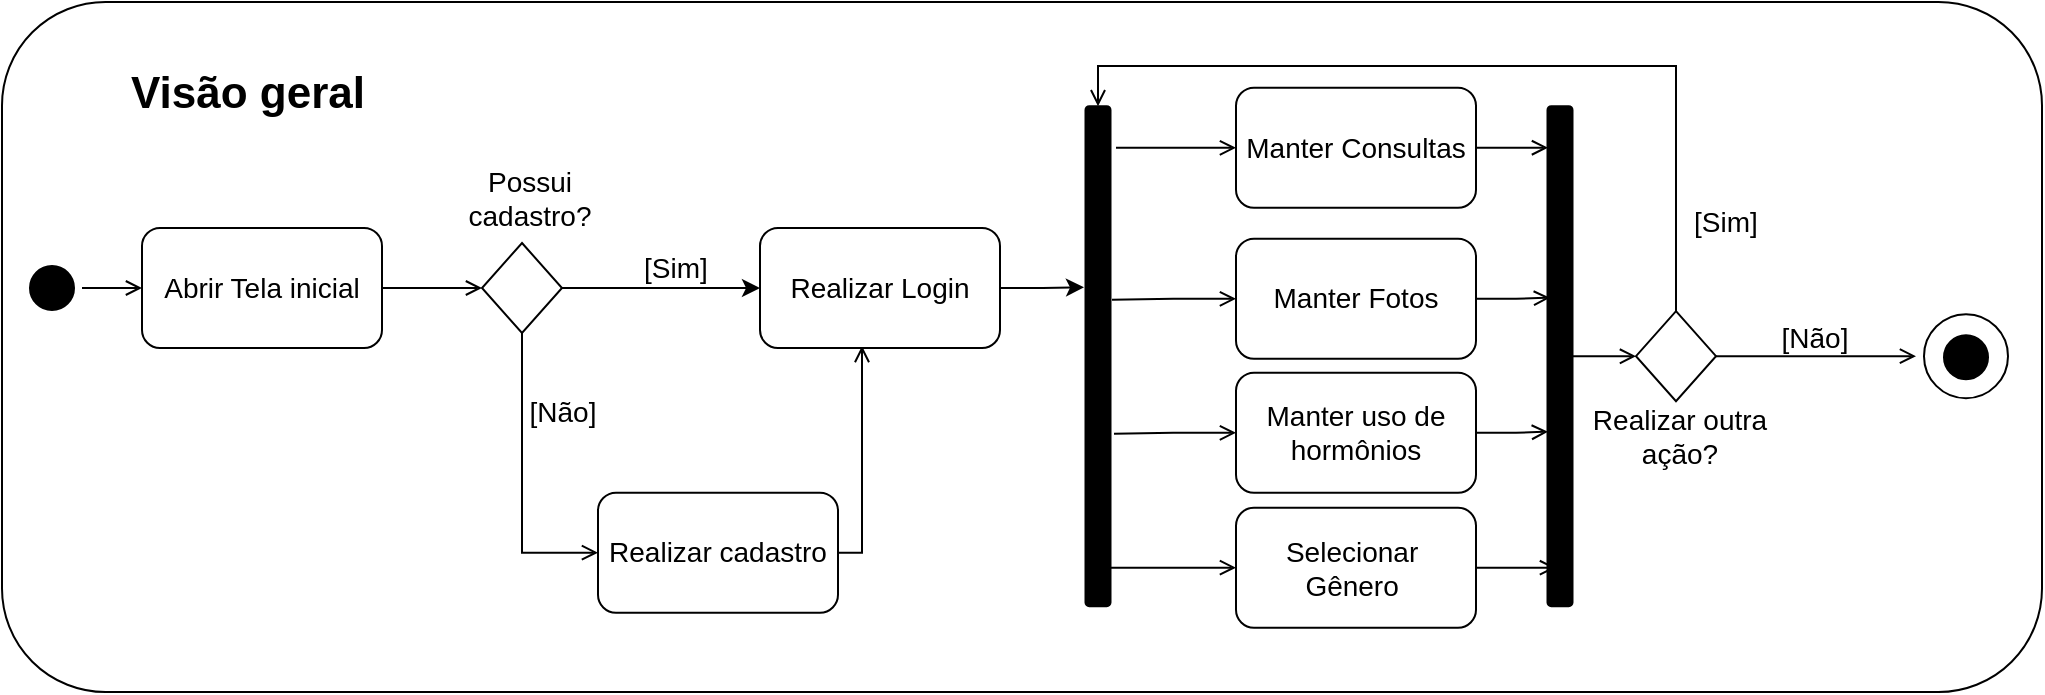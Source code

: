 <mxfile version="21.6.9" type="github">
  <diagram name="Página-1" id="h-SC2FrWWoD1eum21msY">
    <mxGraphModel dx="1147" dy="640" grid="0" gridSize="10" guides="1" tooltips="1" connect="1" arrows="1" fold="1" page="1" pageScale="1" pageWidth="827" pageHeight="1169" math="0" shadow="0">
      <root>
        <mxCell id="0" />
        <mxCell id="1" parent="0" />
        <mxCell id="N6-d2TUnWnAa7B6Rizhp-5" value="" style="rounded=1;whiteSpace=wrap;html=1;" vertex="1" parent="1">
          <mxGeometry x="20" y="395" width="1020" height="345" as="geometry" />
        </mxCell>
        <mxCell id="N6-d2TUnWnAa7B6Rizhp-9" style="edgeStyle=orthogonalEdgeStyle;rounded=0;orthogonalLoop=1;jettySize=auto;html=1;entryX=0;entryY=0.5;entryDx=0;entryDy=0;endArrow=open;endFill=0;" edge="1" parent="1" source="N6-d2TUnWnAa7B6Rizhp-2" target="N6-d2TUnWnAa7B6Rizhp-4">
          <mxGeometry relative="1" as="geometry" />
        </mxCell>
        <mxCell id="N6-d2TUnWnAa7B6Rizhp-2" value="" style="ellipse;html=1;shape=startState;fillColor=#000000;strokeColor=#000000;" vertex="1" parent="1">
          <mxGeometry x="30" y="523" width="30" height="30" as="geometry" />
        </mxCell>
        <mxCell id="N6-d2TUnWnAa7B6Rizhp-4" value="Abrir Tela inicial" style="rounded=1;whiteSpace=wrap;html=1;fontSize=14;" vertex="1" parent="1">
          <mxGeometry x="90" y="508" width="120" height="60" as="geometry" />
        </mxCell>
        <mxCell id="N6-d2TUnWnAa7B6Rizhp-6" value="&lt;font style=&quot;font-size: 22px;&quot;&gt;&lt;b&gt;Visão geral&lt;/b&gt;&lt;/font&gt;" style="text;html=1;strokeColor=none;fillColor=none;align=center;verticalAlign=middle;whiteSpace=wrap;rounded=0;" vertex="1" parent="1">
          <mxGeometry x="23" y="426" width="240" height="30" as="geometry" />
        </mxCell>
        <mxCell id="N6-d2TUnWnAa7B6Rizhp-16" value="" style="rounded=1;whiteSpace=wrap;html=1;rotation=-90;fillColor=#000000;" vertex="1" parent="1">
          <mxGeometry x="443" y="565.85" width="250" height="12.5" as="geometry" />
        </mxCell>
        <mxCell id="N6-d2TUnWnAa7B6Rizhp-35" value="" style="edgeStyle=orthogonalEdgeStyle;rounded=0;orthogonalLoop=1;jettySize=auto;html=1;entryX=0;entryY=0.5;entryDx=0;entryDy=0;endArrow=open;endFill=0;" edge="1" parent="1" source="N6-d2TUnWnAa7B6Rizhp-4" target="N6-d2TUnWnAa7B6Rizhp-34">
          <mxGeometry relative="1" as="geometry">
            <mxPoint x="210" y="538" as="sourcePoint" />
            <mxPoint x="380" y="538" as="targetPoint" />
          </mxGeometry>
        </mxCell>
        <mxCell id="N6-d2TUnWnAa7B6Rizhp-43" style="edgeStyle=orthogonalEdgeStyle;rounded=0;orthogonalLoop=1;jettySize=auto;html=1;entryX=0;entryY=0.5;entryDx=0;entryDy=0;exitX=0.5;exitY=1;exitDx=0;exitDy=0;endArrow=open;endFill=0;" edge="1" parent="1" source="N6-d2TUnWnAa7B6Rizhp-34" target="N6-d2TUnWnAa7B6Rizhp-37">
          <mxGeometry relative="1" as="geometry" />
        </mxCell>
        <mxCell id="N6-d2TUnWnAa7B6Rizhp-84" style="edgeStyle=orthogonalEdgeStyle;rounded=0;orthogonalLoop=1;jettySize=auto;html=1;entryX=0;entryY=0.5;entryDx=0;entryDy=0;" edge="1" parent="1" source="N6-d2TUnWnAa7B6Rizhp-34" target="N6-d2TUnWnAa7B6Rizhp-82">
          <mxGeometry relative="1" as="geometry" />
        </mxCell>
        <mxCell id="N6-d2TUnWnAa7B6Rizhp-34" value="" style="rhombus;whiteSpace=wrap;html=1;" vertex="1" parent="1">
          <mxGeometry x="260" y="515.5" width="40" height="45" as="geometry" />
        </mxCell>
        <mxCell id="N6-d2TUnWnAa7B6Rizhp-52" style="edgeStyle=orthogonalEdgeStyle;rounded=0;orthogonalLoop=1;jettySize=auto;html=1;entryX=0.425;entryY=0.983;entryDx=0;entryDy=0;entryPerimeter=0;endArrow=open;endFill=0;exitX=1;exitY=0.5;exitDx=0;exitDy=0;" edge="1" parent="1" source="N6-d2TUnWnAa7B6Rizhp-37" target="N6-d2TUnWnAa7B6Rizhp-82">
          <mxGeometry relative="1" as="geometry">
            <Array as="points">
              <mxPoint x="450" y="670" />
            </Array>
          </mxGeometry>
        </mxCell>
        <mxCell id="N6-d2TUnWnAa7B6Rizhp-37" value="Realizar cadastro" style="rounded=1;whiteSpace=wrap;html=1;fontSize=14;" vertex="1" parent="1">
          <mxGeometry x="318" y="640.35" width="120" height="60" as="geometry" />
        </mxCell>
        <mxCell id="N6-d2TUnWnAa7B6Rizhp-41" value="&lt;font style=&quot;font-size: 14px;&quot;&gt;Possui cadastro?&lt;/font&gt;" style="text;html=1;strokeColor=none;fillColor=none;align=center;verticalAlign=middle;whiteSpace=wrap;rounded=0;fontSize=14;" vertex="1" parent="1">
          <mxGeometry x="232" y="478" width="104" height="30" as="geometry" />
        </mxCell>
        <mxCell id="N6-d2TUnWnAa7B6Rizhp-63" style="edgeStyle=orthogonalEdgeStyle;rounded=0;orthogonalLoop=1;jettySize=auto;html=1;entryX=0.917;entryY=0.02;entryDx=0;entryDy=0;entryPerimeter=0;endArrow=open;endFill=0;" edge="1" parent="1" source="N6-d2TUnWnAa7B6Rizhp-46" target="N6-d2TUnWnAa7B6Rizhp-61">
          <mxGeometry relative="1" as="geometry" />
        </mxCell>
        <mxCell id="N6-d2TUnWnAa7B6Rizhp-76" style="edgeStyle=orthogonalEdgeStyle;rounded=0;orthogonalLoop=1;jettySize=auto;html=1;endArrow=none;endFill=0;startArrow=open;startFill=0;" edge="1" parent="1" source="N6-d2TUnWnAa7B6Rizhp-46">
          <mxGeometry relative="1" as="geometry">
            <mxPoint x="577" y="467.85" as="targetPoint" />
          </mxGeometry>
        </mxCell>
        <mxCell id="N6-d2TUnWnAa7B6Rizhp-46" value="Manter Consultas" style="rounded=1;whiteSpace=wrap;html=1;fontSize=14;" vertex="1" parent="1">
          <mxGeometry x="637" y="437.85" width="120" height="60" as="geometry" />
        </mxCell>
        <mxCell id="N6-d2TUnWnAa7B6Rizhp-53" value="&lt;font style=&quot;font-size: 14px;&quot;&gt;[Sim]&lt;/font&gt;" style="text;html=1;strokeColor=none;fillColor=none;align=center;verticalAlign=middle;whiteSpace=wrap;rounded=0;fontSize=14;" vertex="1" parent="1">
          <mxGeometry x="305" y="513.35" width="104" height="30" as="geometry" />
        </mxCell>
        <mxCell id="N6-d2TUnWnAa7B6Rizhp-54" value="&lt;font style=&quot;font-size: 14px;&quot;&gt;[Não]&lt;/font&gt;" style="text;html=1;strokeColor=none;fillColor=none;align=center;verticalAlign=middle;whiteSpace=wrap;rounded=0;fontSize=14;" vertex="1" parent="1">
          <mxGeometry x="281" y="585" width="39" height="30" as="geometry" />
        </mxCell>
        <mxCell id="N6-d2TUnWnAa7B6Rizhp-65" style="edgeStyle=orthogonalEdgeStyle;rounded=0;orthogonalLoop=1;jettySize=auto;html=1;entryX=0.077;entryY=0.34;entryDx=0;entryDy=0;entryPerimeter=0;endArrow=open;endFill=0;" edge="1" parent="1" source="N6-d2TUnWnAa7B6Rizhp-55" target="N6-d2TUnWnAa7B6Rizhp-61">
          <mxGeometry relative="1" as="geometry" />
        </mxCell>
        <mxCell id="N6-d2TUnWnAa7B6Rizhp-79" style="edgeStyle=orthogonalEdgeStyle;rounded=0;orthogonalLoop=1;jettySize=auto;html=1;entryX=0.077;entryY=0.98;entryDx=0;entryDy=0;entryPerimeter=0;endArrow=none;endFill=0;startArrow=open;startFill=0;" edge="1" parent="1" source="N6-d2TUnWnAa7B6Rizhp-55" target="N6-d2TUnWnAa7B6Rizhp-16">
          <mxGeometry relative="1" as="geometry" />
        </mxCell>
        <mxCell id="N6-d2TUnWnAa7B6Rizhp-55" value="Selecionar&amp;nbsp;&lt;br style=&quot;font-size: 14px;&quot;&gt;Gênero&amp;nbsp;" style="rounded=1;whiteSpace=wrap;html=1;fontSize=14;" vertex="1" parent="1">
          <mxGeometry x="637" y="647.85" width="120" height="60" as="geometry" />
        </mxCell>
        <mxCell id="N6-d2TUnWnAa7B6Rizhp-62" style="edgeStyle=orthogonalEdgeStyle;rounded=0;orthogonalLoop=1;jettySize=auto;html=1;entryX=0.617;entryY=0.1;entryDx=0;entryDy=0;entryPerimeter=0;endArrow=open;endFill=0;" edge="1" parent="1" source="N6-d2TUnWnAa7B6Rizhp-56" target="N6-d2TUnWnAa7B6Rizhp-61">
          <mxGeometry relative="1" as="geometry" />
        </mxCell>
        <mxCell id="N6-d2TUnWnAa7B6Rizhp-77" style="edgeStyle=orthogonalEdgeStyle;rounded=0;orthogonalLoop=1;jettySize=auto;html=1;entryX=0.613;entryY=1.06;entryDx=0;entryDy=0;entryPerimeter=0;endArrow=none;endFill=0;startArrow=open;startFill=0;" edge="1" parent="1" source="N6-d2TUnWnAa7B6Rizhp-56" target="N6-d2TUnWnAa7B6Rizhp-16">
          <mxGeometry relative="1" as="geometry" />
        </mxCell>
        <mxCell id="N6-d2TUnWnAa7B6Rizhp-56" value="Manter Fotos" style="rounded=1;whiteSpace=wrap;html=1;fontSize=14;" vertex="1" parent="1">
          <mxGeometry x="637" y="513.35" width="120" height="60" as="geometry" />
        </mxCell>
        <mxCell id="N6-d2TUnWnAa7B6Rizhp-67" style="edgeStyle=orthogonalEdgeStyle;rounded=0;orthogonalLoop=1;jettySize=auto;html=1;entryX=0.349;entryY=0.02;entryDx=0;entryDy=0;entryPerimeter=0;endArrow=open;endFill=0;" edge="1" parent="1" source="N6-d2TUnWnAa7B6Rizhp-57" target="N6-d2TUnWnAa7B6Rizhp-61">
          <mxGeometry relative="1" as="geometry" />
        </mxCell>
        <mxCell id="N6-d2TUnWnAa7B6Rizhp-78" style="edgeStyle=orthogonalEdgeStyle;rounded=0;orthogonalLoop=1;jettySize=auto;html=1;entryX=0.345;entryY=1.14;entryDx=0;entryDy=0;entryPerimeter=0;endArrow=none;endFill=0;startArrow=open;startFill=0;" edge="1" parent="1" source="N6-d2TUnWnAa7B6Rizhp-57" target="N6-d2TUnWnAa7B6Rizhp-16">
          <mxGeometry relative="1" as="geometry" />
        </mxCell>
        <mxCell id="N6-d2TUnWnAa7B6Rizhp-57" value="Manter uso de hormônios" style="rounded=1;whiteSpace=wrap;html=1;fontSize=14;" vertex="1" parent="1">
          <mxGeometry x="637" y="580.35" width="120" height="60" as="geometry" />
        </mxCell>
        <mxCell id="N6-d2TUnWnAa7B6Rizhp-70" style="edgeStyle=orthogonalEdgeStyle;rounded=0;orthogonalLoop=1;jettySize=auto;html=1;endArrow=open;endFill=0;" edge="1" parent="1" source="N6-d2TUnWnAa7B6Rizhp-58" target="N6-d2TUnWnAa7B6Rizhp-48">
          <mxGeometry relative="1" as="geometry" />
        </mxCell>
        <mxCell id="N6-d2TUnWnAa7B6Rizhp-86" style="edgeStyle=orthogonalEdgeStyle;rounded=0;orthogonalLoop=1;jettySize=auto;html=1;entryX=1;entryY=0.5;entryDx=0;entryDy=0;endArrow=open;endFill=0;" edge="1" parent="1" source="N6-d2TUnWnAa7B6Rizhp-58" target="N6-d2TUnWnAa7B6Rizhp-16">
          <mxGeometry relative="1" as="geometry">
            <Array as="points">
              <mxPoint x="857" y="427" />
              <mxPoint x="568" y="427" />
            </Array>
          </mxGeometry>
        </mxCell>
        <mxCell id="N6-d2TUnWnAa7B6Rizhp-58" value="" style="rhombus;whiteSpace=wrap;html=1;" vertex="1" parent="1">
          <mxGeometry x="837" y="549.6" width="40" height="45" as="geometry" />
        </mxCell>
        <mxCell id="N6-d2TUnWnAa7B6Rizhp-68" style="edgeStyle=orthogonalEdgeStyle;rounded=0;orthogonalLoop=1;jettySize=auto;html=1;entryX=0;entryY=0.5;entryDx=0;entryDy=0;endArrow=open;endFill=0;" edge="1" parent="1" source="N6-d2TUnWnAa7B6Rizhp-61" target="N6-d2TUnWnAa7B6Rizhp-58">
          <mxGeometry relative="1" as="geometry" />
        </mxCell>
        <mxCell id="N6-d2TUnWnAa7B6Rizhp-61" value="" style="rounded=1;whiteSpace=wrap;html=1;rotation=-90;fillColor=#000000;" vertex="1" parent="1">
          <mxGeometry x="674" y="565.85" width="250" height="12.5" as="geometry" />
        </mxCell>
        <mxCell id="N6-d2TUnWnAa7B6Rizhp-69" value="" style="group" vertex="1" connectable="0" parent="1">
          <mxGeometry x="977" y="547.1" width="50" height="50" as="geometry" />
        </mxCell>
        <mxCell id="N6-d2TUnWnAa7B6Rizhp-47" value="" style="ellipse;html=1;shape=startState;fillColor=#000000;strokeColor=#000000;" vertex="1" parent="N6-d2TUnWnAa7B6Rizhp-69">
          <mxGeometry x="10" y="10.5" width="30" height="30" as="geometry" />
        </mxCell>
        <mxCell id="N6-d2TUnWnAa7B6Rizhp-48" value="" style="ellipse;html=1;shape=startState;fillColor=none;strokeColor=#000000;" vertex="1" parent="N6-d2TUnWnAa7B6Rizhp-69">
          <mxGeometry width="50" height="50" as="geometry" />
        </mxCell>
        <mxCell id="N6-d2TUnWnAa7B6Rizhp-72" value="&lt;font style=&quot;font-size: 14px;&quot;&gt;[Sim]&lt;/font&gt;" style="text;html=1;strokeColor=none;fillColor=none;align=center;verticalAlign=middle;whiteSpace=wrap;rounded=0;fontSize=14;" vertex="1" parent="1">
          <mxGeometry x="857" y="490" width="50" height="30" as="geometry" />
        </mxCell>
        <mxCell id="N6-d2TUnWnAa7B6Rizhp-73" value="&lt;font style=&quot;font-size: 14px;&quot;&gt;[Não]&lt;/font&gt;" style="text;html=1;strokeColor=none;fillColor=none;align=center;verticalAlign=middle;whiteSpace=wrap;rounded=0;fontSize=14;" vertex="1" parent="1">
          <mxGeometry x="907" y="548.35" width="39" height="30" as="geometry" />
        </mxCell>
        <mxCell id="N6-d2TUnWnAa7B6Rizhp-74" value="&lt;font style=&quot;font-size: 14px;&quot;&gt;Realizar outra ação?&lt;/font&gt;" style="text;html=1;strokeColor=none;fillColor=none;align=center;verticalAlign=middle;whiteSpace=wrap;rounded=0;fontSize=14;" vertex="1" parent="1">
          <mxGeometry x="807" y="597.1" width="104" height="30" as="geometry" />
        </mxCell>
        <mxCell id="N6-d2TUnWnAa7B6Rizhp-87" style="edgeStyle=orthogonalEdgeStyle;rounded=0;orthogonalLoop=1;jettySize=auto;html=1;entryX=0.638;entryY=-0.06;entryDx=0;entryDy=0;entryPerimeter=0;" edge="1" parent="1" source="N6-d2TUnWnAa7B6Rizhp-82" target="N6-d2TUnWnAa7B6Rizhp-16">
          <mxGeometry relative="1" as="geometry" />
        </mxCell>
        <mxCell id="N6-d2TUnWnAa7B6Rizhp-82" value="Realizar Login" style="rounded=1;whiteSpace=wrap;html=1;fontSize=14;" vertex="1" parent="1">
          <mxGeometry x="399" y="508" width="120" height="60" as="geometry" />
        </mxCell>
      </root>
    </mxGraphModel>
  </diagram>
</mxfile>
